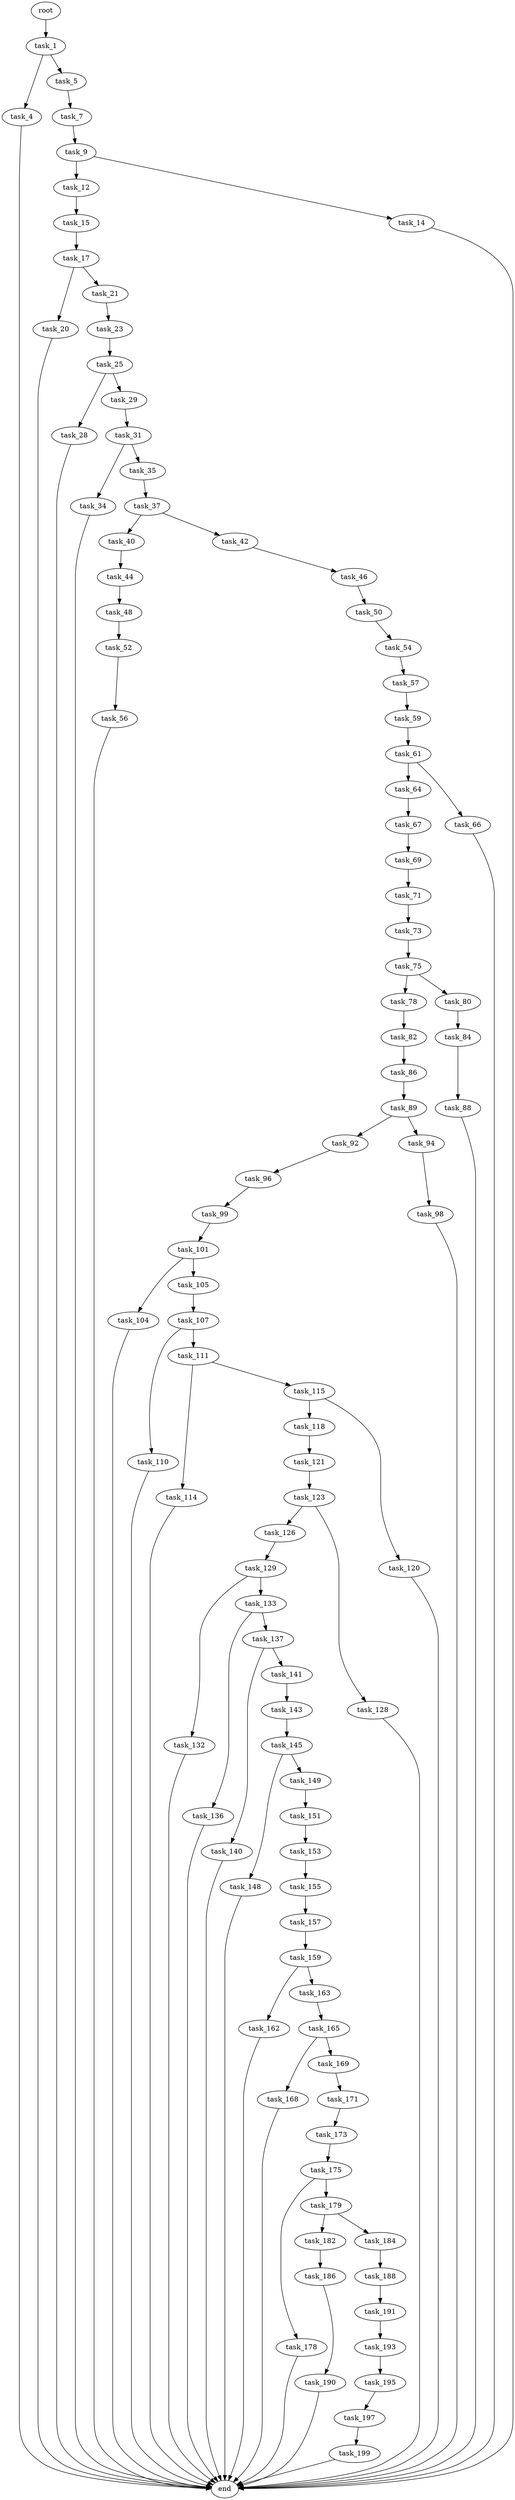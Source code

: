digraph G {
  root [size="0.000000"];
  task_1 [size="51107097569.000000"];
  task_4 [size="14323309627.000000"];
  task_5 [size="68719476736.000000"];
  end [size="0.000000"];
  task_7 [size="68719476736.000000"];
  task_9 [size="15190082815.000000"];
  task_12 [size="156007565636.000000"];
  task_14 [size="8589934592.000000"];
  task_15 [size="20067855244.000000"];
  task_17 [size="54906911832.000000"];
  task_20 [size="10016440263.000000"];
  task_21 [size="6728086026.000000"];
  task_23 [size="474589161696.000000"];
  task_25 [size="4755873792.000000"];
  task_28 [size="782757789696.000000"];
  task_29 [size="31768021600.000000"];
  task_31 [size="11795657859.000000"];
  task_34 [size="316137645752.000000"];
  task_35 [size="28991029248.000000"];
  task_37 [size="1073741824000.000000"];
  task_40 [size="5629792687.000000"];
  task_42 [size="7457652775.000000"];
  task_44 [size="608735268289.000000"];
  task_46 [size="134217728000.000000"];
  task_48 [size="31369530594.000000"];
  task_50 [size="38080008466.000000"];
  task_52 [size="68052894418.000000"];
  task_54 [size="32386564292.000000"];
  task_56 [size="6677256186.000000"];
  task_57 [size="8859138343.000000"];
  task_59 [size="782757789696.000000"];
  task_61 [size="28991029248.000000"];
  task_64 [size="291439052447.000000"];
  task_66 [size="17354580789.000000"];
  task_67 [size="18543084571.000000"];
  task_69 [size="2758721701.000000"];
  task_71 [size="16304590372.000000"];
  task_73 [size="41988940991.000000"];
  task_75 [size="9122941096.000000"];
  task_78 [size="4364066065.000000"];
  task_80 [size="17444153330.000000"];
  task_82 [size="231928233984.000000"];
  task_84 [size="2496002706.000000"];
  task_86 [size="32434596167.000000"];
  task_88 [size="23289429534.000000"];
  task_89 [size="991543291473.000000"];
  task_92 [size="3229788290.000000"];
  task_94 [size="231928233984.000000"];
  task_96 [size="1147068096.000000"];
  task_98 [size="28991029248.000000"];
  task_99 [size="25768703370.000000"];
  task_101 [size="96792720160.000000"];
  task_104 [size="549755813888.000000"];
  task_105 [size="25149689833.000000"];
  task_107 [size="3623078012.000000"];
  task_110 [size="1049569092.000000"];
  task_111 [size="452691904854.000000"];
  task_114 [size="68719476736.000000"];
  task_115 [size="217002863894.000000"];
  task_118 [size="8589934592.000000"];
  task_120 [size="21234236400.000000"];
  task_121 [size="134217728000.000000"];
  task_123 [size="14433875310.000000"];
  task_126 [size="8589934592.000000"];
  task_128 [size="2685224769.000000"];
  task_129 [size="368293445632.000000"];
  task_132 [size="12877973813.000000"];
  task_133 [size="476117663646.000000"];
  task_136 [size="501786927374.000000"];
  task_137 [size="134217728000.000000"];
  task_140 [size="1422617294.000000"];
  task_141 [size="118342951014.000000"];
  task_143 [size="86163834653.000000"];
  task_145 [size="23467976783.000000"];
  task_148 [size="1073741824000.000000"];
  task_149 [size="1073741824000.000000"];
  task_151 [size="6336863804.000000"];
  task_153 [size="20344174449.000000"];
  task_155 [size="8589934592.000000"];
  task_157 [size="15862406104.000000"];
  task_159 [size="368293445632.000000"];
  task_162 [size="1073741824000.000000"];
  task_163 [size="13190036356.000000"];
  task_165 [size="690917447.000000"];
  task_168 [size="97945921272.000000"];
  task_169 [size="328147019668.000000"];
  task_171 [size="68719476736.000000"];
  task_173 [size="8589934592.000000"];
  task_175 [size="68719476736.000000"];
  task_178 [size="380002778168.000000"];
  task_179 [size="632015555202.000000"];
  task_182 [size="1799081165.000000"];
  task_184 [size="32770322806.000000"];
  task_186 [size="970208759.000000"];
  task_188 [size="549755813888.000000"];
  task_190 [size="24654143366.000000"];
  task_191 [size="376274698170.000000"];
  task_193 [size="7160190736.000000"];
  task_195 [size="8589934592.000000"];
  task_197 [size="1265390332.000000"];
  task_199 [size="24775619307.000000"];

  root -> task_1 [size="1.000000"];
  task_1 -> task_4 [size="838860800.000000"];
  task_1 -> task_5 [size="838860800.000000"];
  task_4 -> end [size="1.000000"];
  task_5 -> task_7 [size="134217728.000000"];
  task_7 -> task_9 [size="134217728.000000"];
  task_9 -> task_12 [size="411041792.000000"];
  task_9 -> task_14 [size="411041792.000000"];
  task_12 -> task_15 [size="536870912.000000"];
  task_14 -> end [size="1.000000"];
  task_15 -> task_17 [size="838860800.000000"];
  task_17 -> task_20 [size="134217728.000000"];
  task_17 -> task_21 [size="134217728.000000"];
  task_20 -> end [size="1.000000"];
  task_21 -> task_23 [size="536870912.000000"];
  task_23 -> task_25 [size="536870912.000000"];
  task_25 -> task_28 [size="75497472.000000"];
  task_25 -> task_29 [size="75497472.000000"];
  task_28 -> end [size="1.000000"];
  task_29 -> task_31 [size="679477248.000000"];
  task_31 -> task_34 [size="209715200.000000"];
  task_31 -> task_35 [size="209715200.000000"];
  task_34 -> end [size="1.000000"];
  task_35 -> task_37 [size="75497472.000000"];
  task_37 -> task_40 [size="838860800.000000"];
  task_37 -> task_42 [size="838860800.000000"];
  task_40 -> task_44 [size="411041792.000000"];
  task_42 -> task_46 [size="411041792.000000"];
  task_44 -> task_48 [size="411041792.000000"];
  task_46 -> task_50 [size="209715200.000000"];
  task_48 -> task_52 [size="838860800.000000"];
  task_50 -> task_54 [size="679477248.000000"];
  task_52 -> task_56 [size="75497472.000000"];
  task_54 -> task_57 [size="75497472.000000"];
  task_56 -> end [size="1.000000"];
  task_57 -> task_59 [size="301989888.000000"];
  task_59 -> task_61 [size="679477248.000000"];
  task_61 -> task_64 [size="75497472.000000"];
  task_61 -> task_66 [size="75497472.000000"];
  task_64 -> task_67 [size="209715200.000000"];
  task_66 -> end [size="1.000000"];
  task_67 -> task_69 [size="75497472.000000"];
  task_69 -> task_71 [size="134217728.000000"];
  task_71 -> task_73 [size="301989888.000000"];
  task_73 -> task_75 [size="838860800.000000"];
  task_75 -> task_78 [size="209715200.000000"];
  task_75 -> task_80 [size="209715200.000000"];
  task_78 -> task_82 [size="75497472.000000"];
  task_80 -> task_84 [size="411041792.000000"];
  task_82 -> task_86 [size="301989888.000000"];
  task_84 -> task_88 [size="134217728.000000"];
  task_86 -> task_89 [size="75497472.000000"];
  task_88 -> end [size="1.000000"];
  task_89 -> task_92 [size="679477248.000000"];
  task_89 -> task_94 [size="679477248.000000"];
  task_92 -> task_96 [size="301989888.000000"];
  task_94 -> task_98 [size="301989888.000000"];
  task_96 -> task_99 [size="33554432.000000"];
  task_98 -> end [size="1.000000"];
  task_99 -> task_101 [size="33554432.000000"];
  task_101 -> task_104 [size="75497472.000000"];
  task_101 -> task_105 [size="75497472.000000"];
  task_104 -> end [size="1.000000"];
  task_105 -> task_107 [size="411041792.000000"];
  task_107 -> task_110 [size="75497472.000000"];
  task_107 -> task_111 [size="75497472.000000"];
  task_110 -> end [size="1.000000"];
  task_111 -> task_114 [size="301989888.000000"];
  task_111 -> task_115 [size="301989888.000000"];
  task_114 -> end [size="1.000000"];
  task_115 -> task_118 [size="301989888.000000"];
  task_115 -> task_120 [size="301989888.000000"];
  task_118 -> task_121 [size="33554432.000000"];
  task_120 -> end [size="1.000000"];
  task_121 -> task_123 [size="209715200.000000"];
  task_123 -> task_126 [size="301989888.000000"];
  task_123 -> task_128 [size="301989888.000000"];
  task_126 -> task_129 [size="33554432.000000"];
  task_128 -> end [size="1.000000"];
  task_129 -> task_132 [size="411041792.000000"];
  task_129 -> task_133 [size="411041792.000000"];
  task_132 -> end [size="1.000000"];
  task_133 -> task_136 [size="411041792.000000"];
  task_133 -> task_137 [size="411041792.000000"];
  task_136 -> end [size="1.000000"];
  task_137 -> task_140 [size="209715200.000000"];
  task_137 -> task_141 [size="209715200.000000"];
  task_140 -> end [size="1.000000"];
  task_141 -> task_143 [size="301989888.000000"];
  task_143 -> task_145 [size="411041792.000000"];
  task_145 -> task_148 [size="411041792.000000"];
  task_145 -> task_149 [size="411041792.000000"];
  task_148 -> end [size="1.000000"];
  task_149 -> task_151 [size="838860800.000000"];
  task_151 -> task_153 [size="134217728.000000"];
  task_153 -> task_155 [size="75497472.000000"];
  task_155 -> task_157 [size="33554432.000000"];
  task_157 -> task_159 [size="33554432.000000"];
  task_159 -> task_162 [size="411041792.000000"];
  task_159 -> task_163 [size="411041792.000000"];
  task_162 -> end [size="1.000000"];
  task_163 -> task_165 [size="209715200.000000"];
  task_165 -> task_168 [size="33554432.000000"];
  task_165 -> task_169 [size="33554432.000000"];
  task_168 -> end [size="1.000000"];
  task_169 -> task_171 [size="536870912.000000"];
  task_171 -> task_173 [size="134217728.000000"];
  task_173 -> task_175 [size="33554432.000000"];
  task_175 -> task_178 [size="134217728.000000"];
  task_175 -> task_179 [size="134217728.000000"];
  task_178 -> end [size="1.000000"];
  task_179 -> task_182 [size="411041792.000000"];
  task_179 -> task_184 [size="411041792.000000"];
  task_182 -> task_186 [size="75497472.000000"];
  task_184 -> task_188 [size="536870912.000000"];
  task_186 -> task_190 [size="33554432.000000"];
  task_188 -> task_191 [size="536870912.000000"];
  task_190 -> end [size="1.000000"];
  task_191 -> task_193 [size="411041792.000000"];
  task_193 -> task_195 [size="33554432.000000"];
  task_195 -> task_197 [size="33554432.000000"];
  task_197 -> task_199 [size="75497472.000000"];
  task_199 -> end [size="1.000000"];
}
